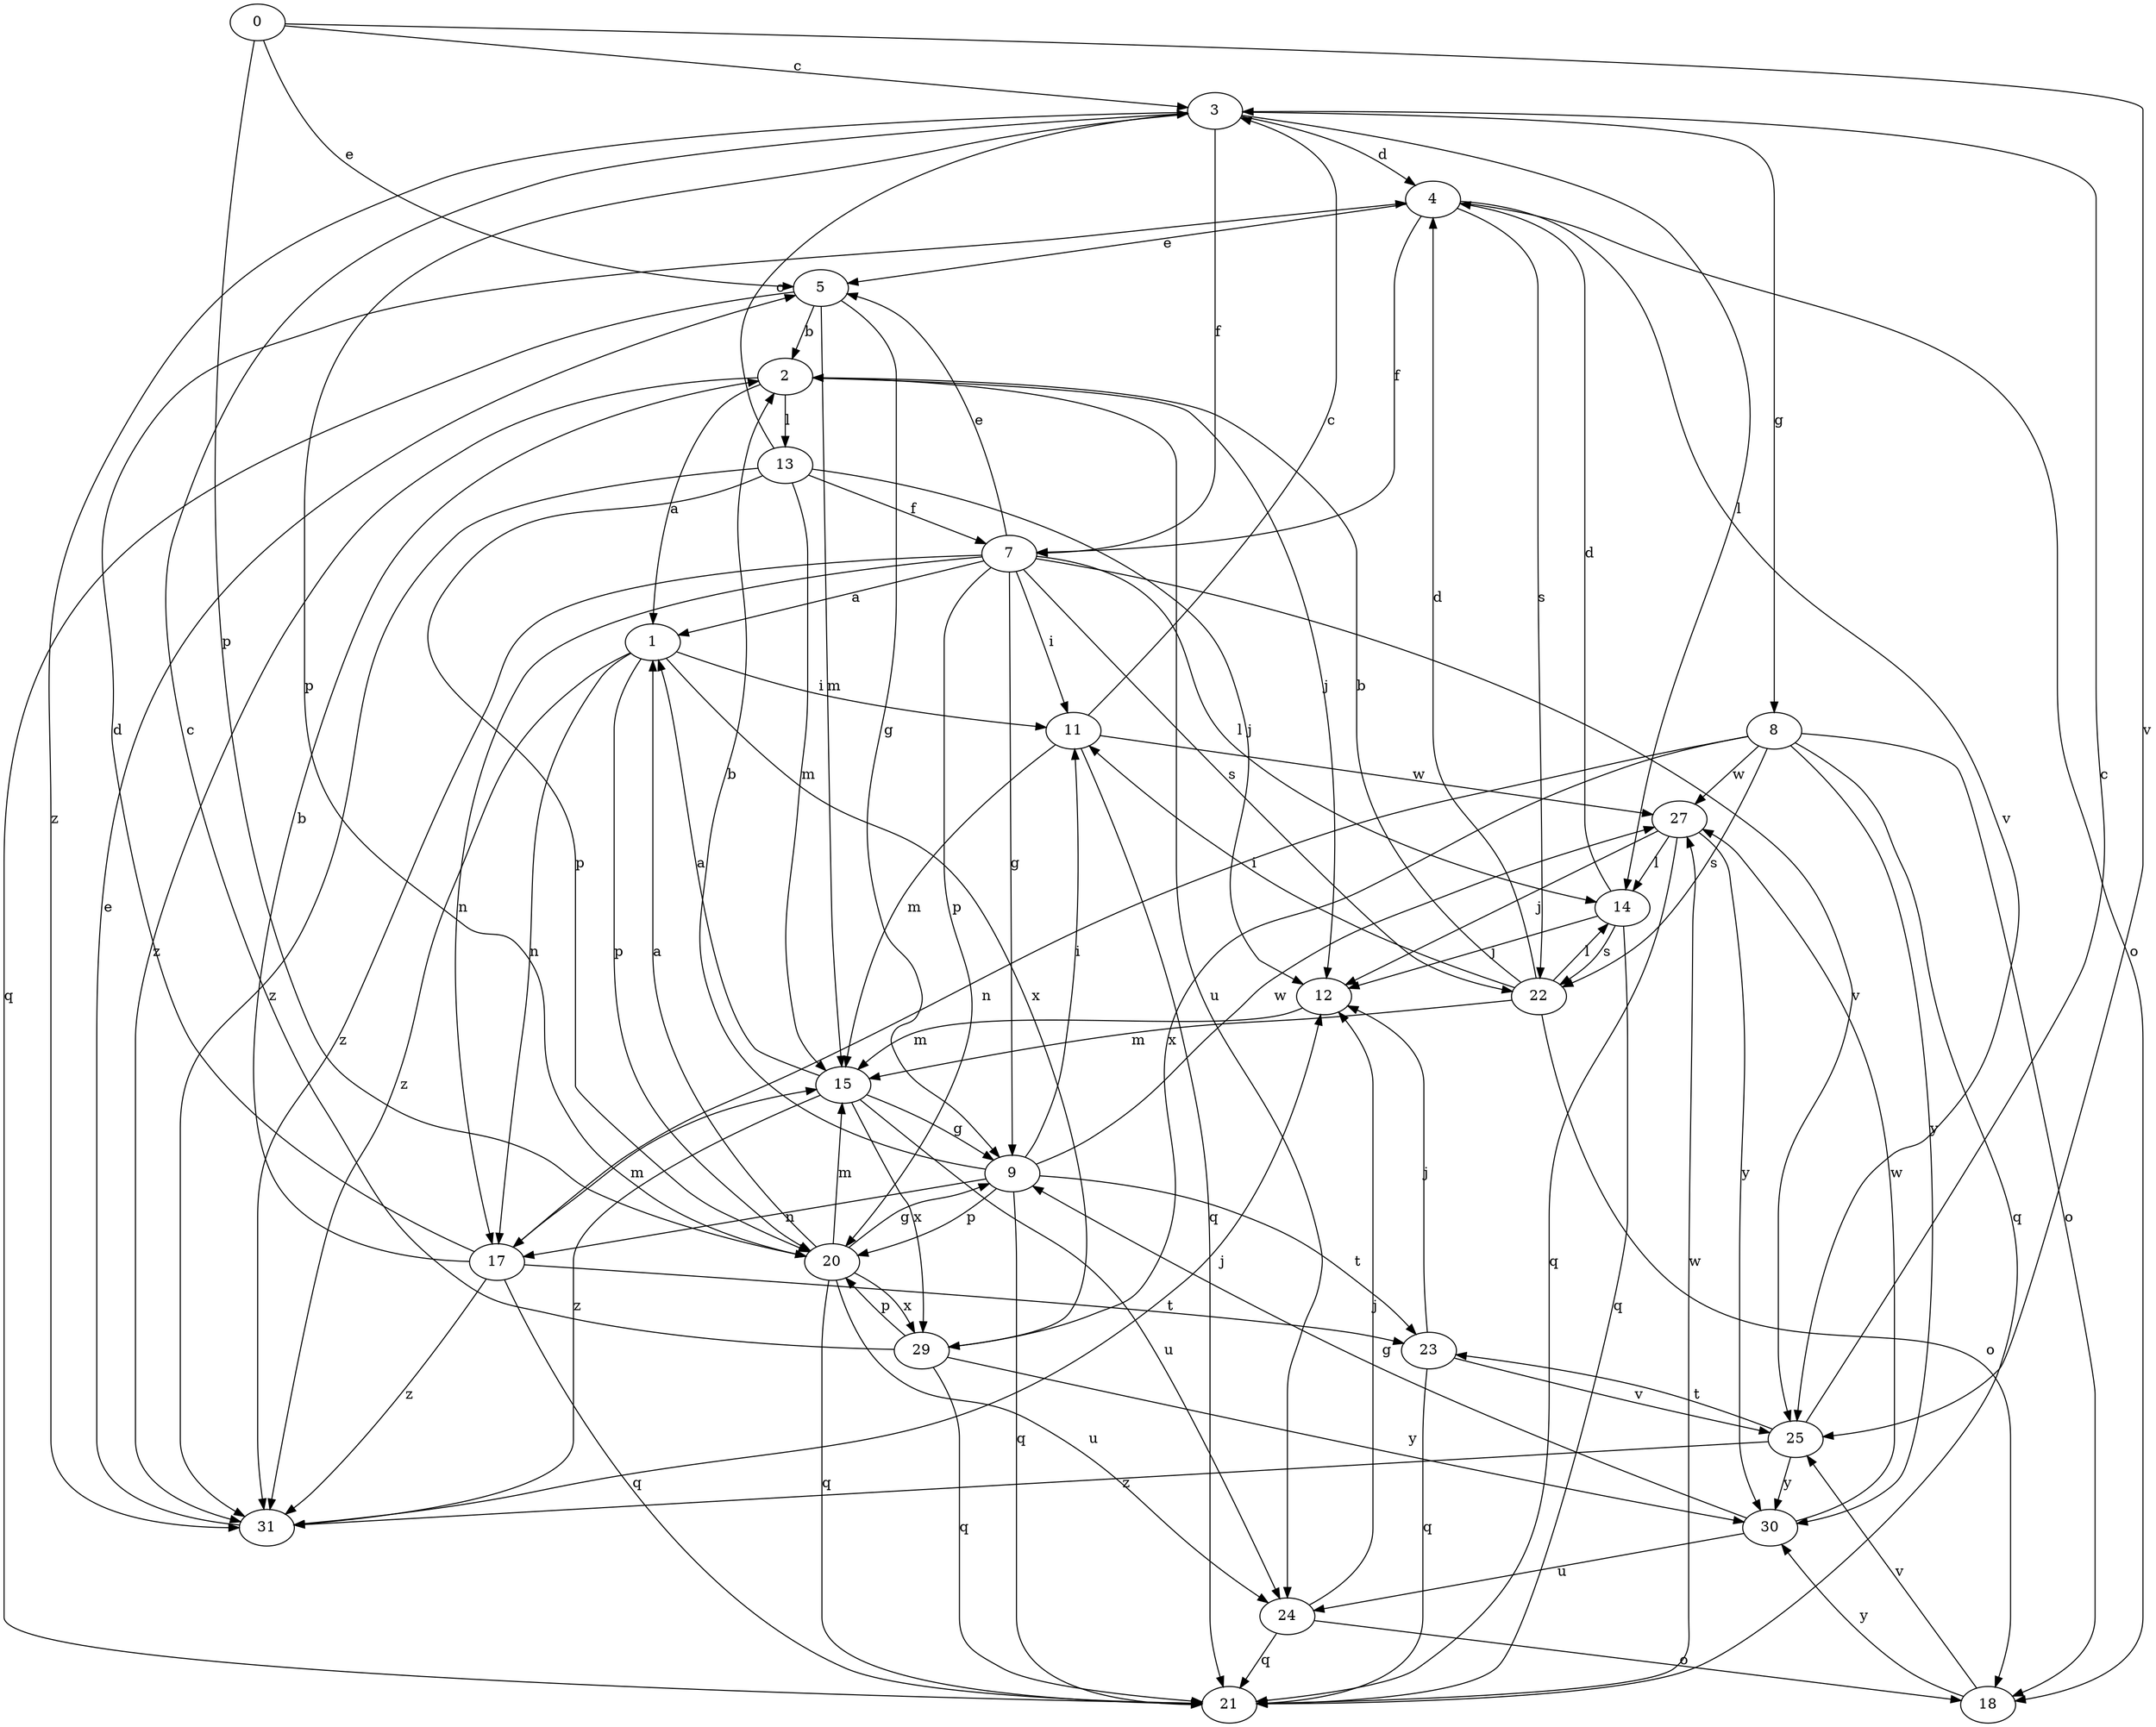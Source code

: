 strict digraph  {
0;
1;
2;
3;
4;
5;
7;
8;
9;
11;
12;
13;
14;
15;
17;
18;
20;
21;
22;
23;
24;
25;
27;
29;
30;
31;
0 -> 3  [label=c];
0 -> 5  [label=e];
0 -> 20  [label=p];
0 -> 25  [label=v];
1 -> 11  [label=i];
1 -> 17  [label=n];
1 -> 20  [label=p];
1 -> 29  [label=x];
1 -> 31  [label=z];
2 -> 1  [label=a];
2 -> 12  [label=j];
2 -> 13  [label=l];
2 -> 24  [label=u];
2 -> 31  [label=z];
3 -> 4  [label=d];
3 -> 7  [label=f];
3 -> 8  [label=g];
3 -> 14  [label=l];
3 -> 20  [label=p];
3 -> 31  [label=z];
4 -> 5  [label=e];
4 -> 7  [label=f];
4 -> 18  [label=o];
4 -> 22  [label=s];
4 -> 25  [label=v];
5 -> 2  [label=b];
5 -> 9  [label=g];
5 -> 15  [label=m];
5 -> 21  [label=q];
7 -> 1  [label=a];
7 -> 5  [label=e];
7 -> 9  [label=g];
7 -> 11  [label=i];
7 -> 14  [label=l];
7 -> 17  [label=n];
7 -> 20  [label=p];
7 -> 22  [label=s];
7 -> 25  [label=v];
7 -> 31  [label=z];
8 -> 17  [label=n];
8 -> 18  [label=o];
8 -> 21  [label=q];
8 -> 22  [label=s];
8 -> 27  [label=w];
8 -> 29  [label=x];
8 -> 30  [label=y];
9 -> 2  [label=b];
9 -> 11  [label=i];
9 -> 17  [label=n];
9 -> 20  [label=p];
9 -> 21  [label=q];
9 -> 23  [label=t];
9 -> 27  [label=w];
11 -> 3  [label=c];
11 -> 15  [label=m];
11 -> 21  [label=q];
11 -> 27  [label=w];
12 -> 15  [label=m];
13 -> 3  [label=c];
13 -> 7  [label=f];
13 -> 12  [label=j];
13 -> 15  [label=m];
13 -> 20  [label=p];
13 -> 31  [label=z];
14 -> 4  [label=d];
14 -> 12  [label=j];
14 -> 21  [label=q];
14 -> 22  [label=s];
15 -> 1  [label=a];
15 -> 9  [label=g];
15 -> 24  [label=u];
15 -> 29  [label=x];
15 -> 31  [label=z];
17 -> 2  [label=b];
17 -> 4  [label=d];
17 -> 15  [label=m];
17 -> 21  [label=q];
17 -> 23  [label=t];
17 -> 31  [label=z];
18 -> 25  [label=v];
18 -> 30  [label=y];
20 -> 1  [label=a];
20 -> 9  [label=g];
20 -> 15  [label=m];
20 -> 21  [label=q];
20 -> 24  [label=u];
20 -> 29  [label=x];
21 -> 27  [label=w];
22 -> 2  [label=b];
22 -> 4  [label=d];
22 -> 11  [label=i];
22 -> 14  [label=l];
22 -> 15  [label=m];
22 -> 18  [label=o];
23 -> 12  [label=j];
23 -> 21  [label=q];
23 -> 25  [label=v];
24 -> 12  [label=j];
24 -> 18  [label=o];
24 -> 21  [label=q];
25 -> 3  [label=c];
25 -> 23  [label=t];
25 -> 30  [label=y];
25 -> 31  [label=z];
27 -> 12  [label=j];
27 -> 14  [label=l];
27 -> 21  [label=q];
27 -> 30  [label=y];
29 -> 3  [label=c];
29 -> 20  [label=p];
29 -> 21  [label=q];
29 -> 30  [label=y];
30 -> 9  [label=g];
30 -> 24  [label=u];
30 -> 27  [label=w];
31 -> 5  [label=e];
31 -> 12  [label=j];
}
